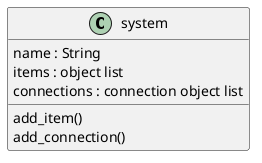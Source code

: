 @startuml
  class system{
    name : String
    items : object list
    connections : connection object list
    add_item()
    add_connection()
  }
@enduml


